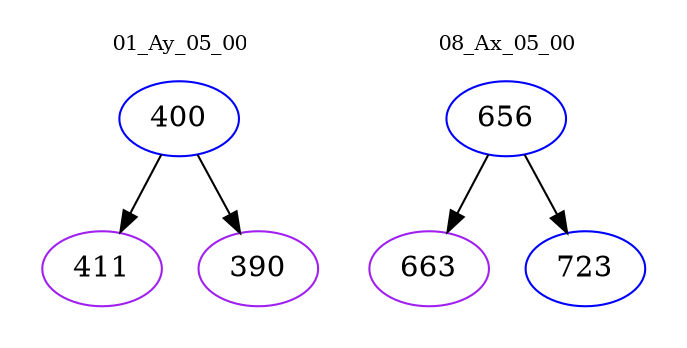 digraph{
subgraph cluster_0 {
color = white
label = "01_Ay_05_00";
fontsize=10;
T0_400 [label="400", color="blue"]
T0_400 -> T0_411 [color="black"]
T0_411 [label="411", color="purple"]
T0_400 -> T0_390 [color="black"]
T0_390 [label="390", color="purple"]
}
subgraph cluster_1 {
color = white
label = "08_Ax_05_00";
fontsize=10;
T1_656 [label="656", color="blue"]
T1_656 -> T1_663 [color="black"]
T1_663 [label="663", color="purple"]
T1_656 -> T1_723 [color="black"]
T1_723 [label="723", color="blue"]
}
}
